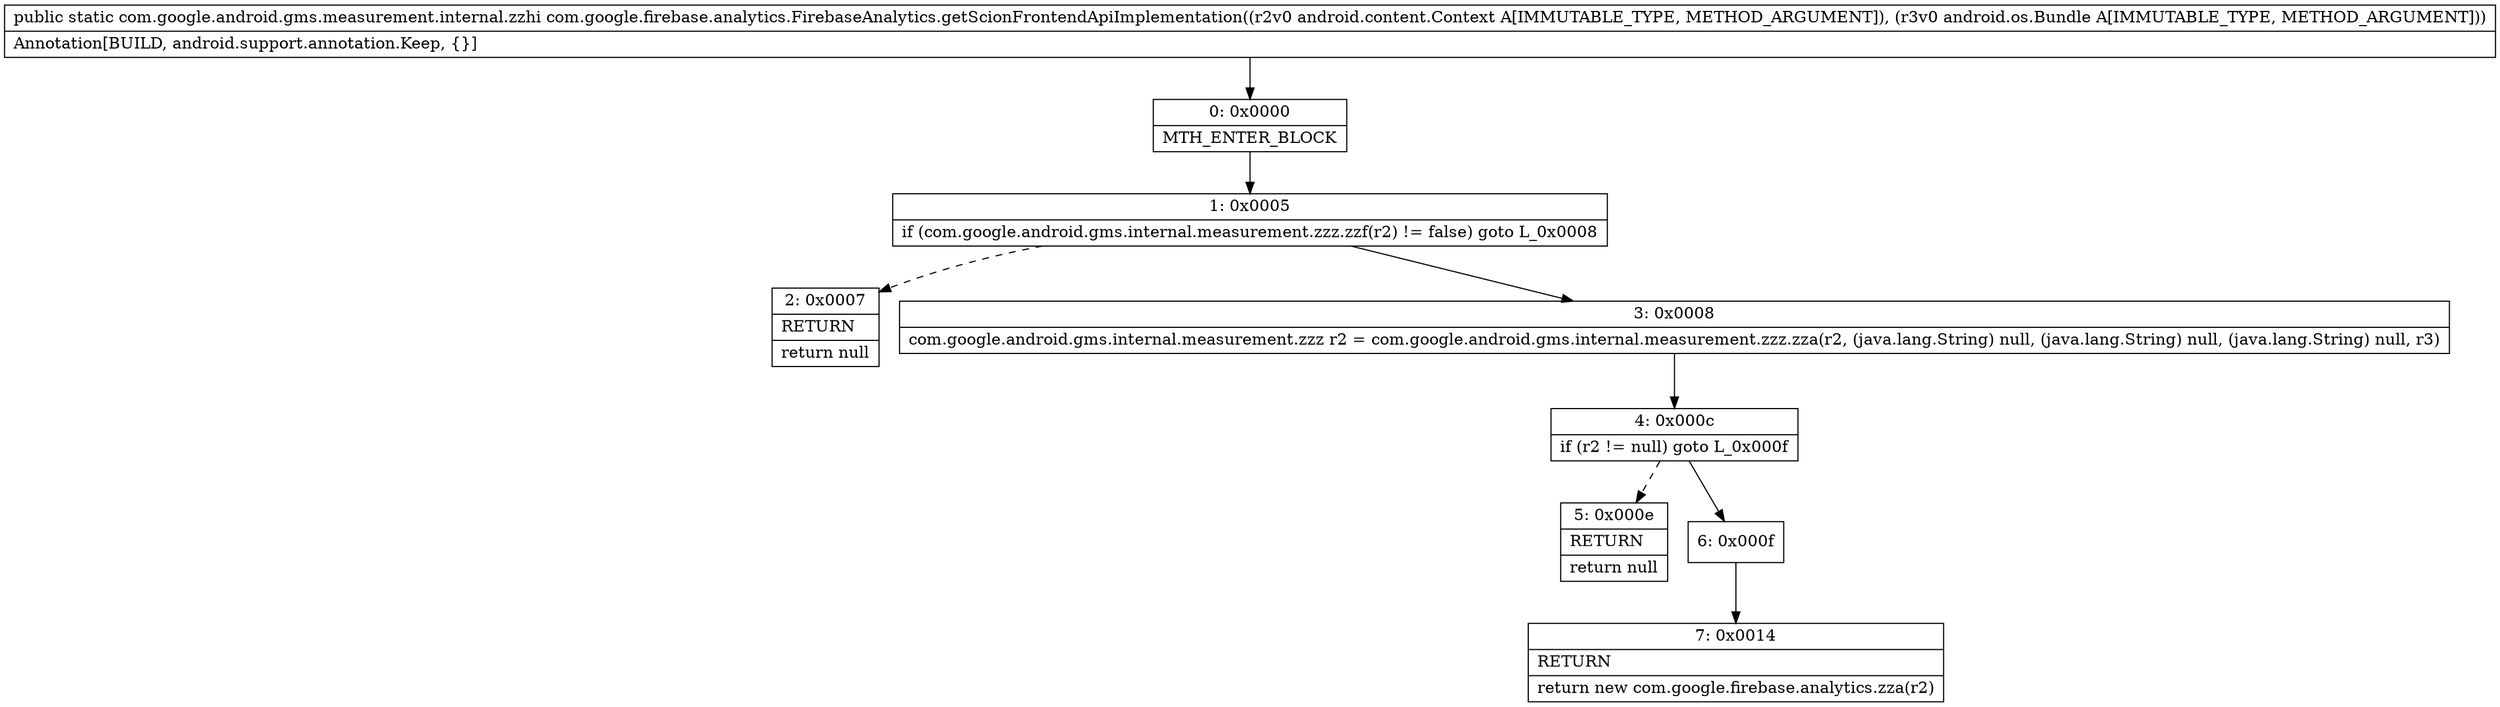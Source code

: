 digraph "CFG forcom.google.firebase.analytics.FirebaseAnalytics.getScionFrontendApiImplementation(Landroid\/content\/Context;Landroid\/os\/Bundle;)Lcom\/google\/android\/gms\/measurement\/internal\/zzhi;" {
Node_0 [shape=record,label="{0\:\ 0x0000|MTH_ENTER_BLOCK\l}"];
Node_1 [shape=record,label="{1\:\ 0x0005|if (com.google.android.gms.internal.measurement.zzz.zzf(r2) != false) goto L_0x0008\l}"];
Node_2 [shape=record,label="{2\:\ 0x0007|RETURN\l|return null\l}"];
Node_3 [shape=record,label="{3\:\ 0x0008|com.google.android.gms.internal.measurement.zzz r2 = com.google.android.gms.internal.measurement.zzz.zza(r2, (java.lang.String) null, (java.lang.String) null, (java.lang.String) null, r3)\l}"];
Node_4 [shape=record,label="{4\:\ 0x000c|if (r2 != null) goto L_0x000f\l}"];
Node_5 [shape=record,label="{5\:\ 0x000e|RETURN\l|return null\l}"];
Node_6 [shape=record,label="{6\:\ 0x000f}"];
Node_7 [shape=record,label="{7\:\ 0x0014|RETURN\l|return new com.google.firebase.analytics.zza(r2)\l}"];
MethodNode[shape=record,label="{public static com.google.android.gms.measurement.internal.zzhi com.google.firebase.analytics.FirebaseAnalytics.getScionFrontendApiImplementation((r2v0 android.content.Context A[IMMUTABLE_TYPE, METHOD_ARGUMENT]), (r3v0 android.os.Bundle A[IMMUTABLE_TYPE, METHOD_ARGUMENT]))  | Annotation[BUILD, android.support.annotation.Keep, \{\}]\l}"];
MethodNode -> Node_0;
Node_0 -> Node_1;
Node_1 -> Node_2[style=dashed];
Node_1 -> Node_3;
Node_3 -> Node_4;
Node_4 -> Node_5[style=dashed];
Node_4 -> Node_6;
Node_6 -> Node_7;
}


